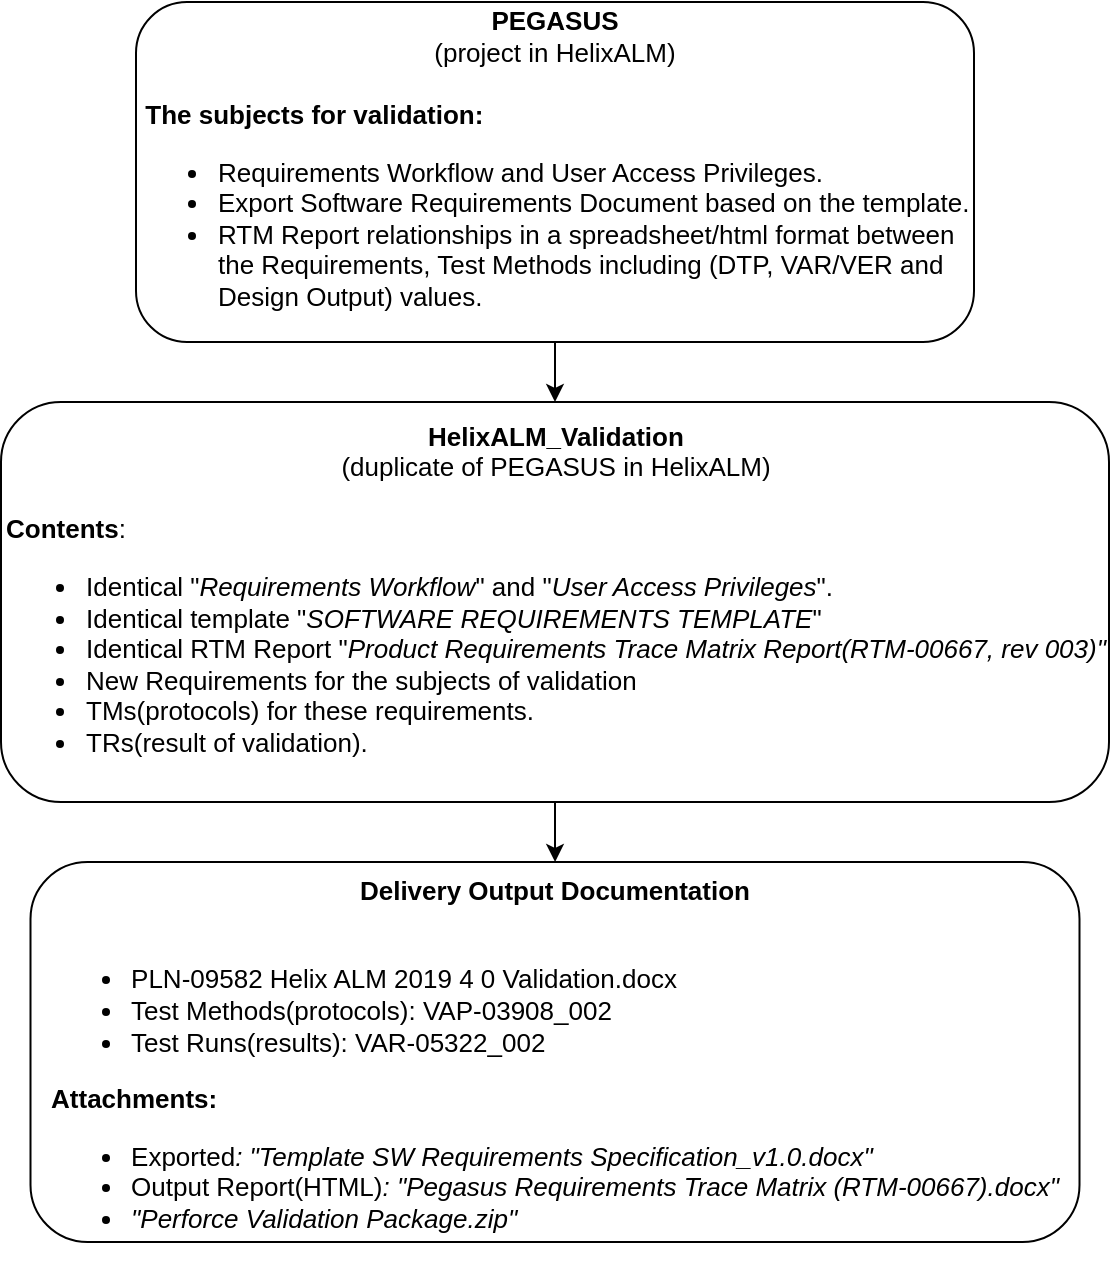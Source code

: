 <mxfile version="20.0.2" type="github">
  <diagram id="C5RBs43oDa-KdzZeNtuy" name="Page-1">
    <mxGraphModel dx="1221" dy="644" grid="1" gridSize="10" guides="1" tooltips="1" connect="1" arrows="1" fold="1" page="1" pageScale="1" pageWidth="827" pageHeight="1169" math="0" shadow="0">
      <root>
        <mxCell id="WIyWlLk6GJQsqaUBKTNV-0" />
        <mxCell id="WIyWlLk6GJQsqaUBKTNV-1" parent="WIyWlLk6GJQsqaUBKTNV-0" />
        <mxCell id="2WO6uv_OmHzfUVvAE4A4-0" value="" style="edgeStyle=orthogonalEdgeStyle;rounded=0;orthogonalLoop=1;jettySize=auto;html=1;" parent="WIyWlLk6GJQsqaUBKTNV-1" source="xjIx5pmZvu1iZp6TSP_3-0" target="xjIx5pmZvu1iZp6TSP_3-1" edge="1">
          <mxGeometry relative="1" as="geometry" />
        </mxCell>
        <mxCell id="xjIx5pmZvu1iZp6TSP_3-0" value="&lt;font style=&quot;font-size: 13px;&quot;&gt;&lt;b style=&quot;&quot;&gt;PEGASUS &lt;/b&gt;&lt;br&gt;(project in HelixALM)&lt;br&gt;&lt;br&gt;&lt;div style=&quot;text-align: left;&quot;&gt;&lt;span style=&quot;background-color: initial;&quot;&gt;&lt;span style=&quot;white-space: pre;&quot;&gt;	&lt;/span&gt;&lt;b&gt;The subjects for validation:&lt;/b&gt;&lt;/span&gt;&lt;/div&gt;&lt;div style=&quot;text-align: left;&quot;&gt;&lt;/div&gt;&lt;/font&gt;&lt;ul style=&quot;font-size: 13px;&quot;&gt;&lt;li style=&quot;text-align: left;&quot;&gt;&lt;font style=&quot;font-size: 13px;&quot;&gt;Requirements Workflow and User Access Privileges.&lt;/font&gt;&lt;/li&gt;&lt;li style=&quot;text-align: left;&quot;&gt;&lt;font style=&quot;font-size: 13px;&quot;&gt;Export Software Requirements Document based on the template.&lt;/font&gt;&lt;/li&gt;&lt;li style=&quot;text-align: left;&quot;&gt;&lt;font style=&quot;font-size: 13px;&quot;&gt;&lt;font style=&quot;font-size: 13px;&quot;&gt;RTM Report&amp;nbsp;relationships in a spreadsheet/html format between the Requirements, Test Methods including&amp;nbsp;&lt;/font&gt;(DTP, VAR/VER and&lt;br&gt;Design Output) values.&lt;/font&gt;&lt;/li&gt;&lt;/ul&gt;" style="rounded=1;whiteSpace=wrap;html=1;" parent="WIyWlLk6GJQsqaUBKTNV-1" vertex="1">
          <mxGeometry x="211" y="10" width="419" height="170" as="geometry" />
        </mxCell>
        <mxCell id="rFrP117XFuvYWXzCR-oH-1" value="" style="edgeStyle=orthogonalEdgeStyle;rounded=0;orthogonalLoop=1;jettySize=auto;html=1;" edge="1" parent="WIyWlLk6GJQsqaUBKTNV-1" source="xjIx5pmZvu1iZp6TSP_3-1" target="rFrP117XFuvYWXzCR-oH-0">
          <mxGeometry relative="1" as="geometry" />
        </mxCell>
        <mxCell id="xjIx5pmZvu1iZp6TSP_3-1" value="&lt;font style=&quot;font-size: 13px;&quot;&gt;&lt;b&gt;HelixALM_Validation &lt;/b&gt;&lt;br&gt;(duplicate of PEGASUS in HelixALM)&lt;br&gt;&lt;br&gt;&lt;/font&gt;&lt;div style=&quot;text-align: left; font-size: 13px;&quot;&gt;&lt;font style=&quot;font-size: 13px;&quot;&gt;&lt;span style=&quot;&quot;&gt;	&lt;/span&gt;&lt;b&gt;Contents&lt;/b&gt;:&lt;br&gt;&lt;/font&gt;&lt;/div&gt;&lt;ul style=&quot;font-size: 13px;&quot;&gt;&lt;li style=&quot;text-align: left;&quot;&gt;&lt;font style=&quot;font-size: 13px;&quot;&gt;Identical &quot;&lt;i&gt;Requirements Workflow&lt;/i&gt;&quot; and &quot;&lt;i&gt;User Access Privileges&lt;/i&gt;&quot;.&lt;/font&gt;&lt;/li&gt;&lt;li style=&quot;text-align: left;&quot;&gt;&lt;font style=&quot;font-size: 13px;&quot;&gt;Identical template &quot;&lt;i&gt;SOFTWARE REQUIREMENTS TEMPLATE&lt;/i&gt;&quot;&lt;/font&gt;&lt;/li&gt;&lt;li style=&quot;text-align: left;&quot;&gt;&lt;font style=&quot;font-size: 13px;&quot;&gt;Identical RTM Report &quot;&lt;i&gt;Product Requirements Trace Matrix Report(RTM-00667, rev 003)&quot;&lt;/i&gt;&lt;/font&gt;&lt;/li&gt;&lt;li style=&quot;text-align: left;&quot;&gt;&lt;font style=&quot;font-size: 13px;&quot;&gt;New Requirements for the subjects of validation&lt;/font&gt;&lt;/li&gt;&lt;li style=&quot;text-align: left;&quot;&gt;&lt;font style=&quot;font-size: 13px;&quot;&gt;TMs(protocols) for these requirements.&lt;/font&gt;&lt;/li&gt;&lt;li style=&quot;text-align: left;&quot;&gt;&lt;font style=&quot;font-size: 13px;&quot;&gt;TRs(result of validation).&lt;/font&gt;&lt;/li&gt;&lt;/ul&gt;" style="rounded=1;whiteSpace=wrap;html=1;" parent="WIyWlLk6GJQsqaUBKTNV-1" vertex="1">
          <mxGeometry x="143.5" y="210" width="554" height="200" as="geometry" />
        </mxCell>
        <mxCell id="rFrP117XFuvYWXzCR-oH-0" value="&lt;font style=&quot;font-size: 13px;&quot;&gt;&lt;b&gt;&lt;br&gt;Delivery Output Documentation&lt;/b&gt;&lt;br&gt;&lt;br&gt;&lt;/font&gt;&lt;ul style=&quot;font-size: 13px;&quot;&gt;&lt;li style=&quot;text-align: left;&quot;&gt;&lt;font style=&quot;font-size: 13px;&quot;&gt;PLN-09582 Helix ALM 2019 4 0 Validation.docx&lt;br&gt;&lt;/font&gt;&lt;/li&gt;&lt;li style=&quot;text-align: left;&quot;&gt;&lt;font style=&quot;font-size: 13px;&quot;&gt;Test Methods(protocols): VAP-03908_002&amp;nbsp;&lt;/font&gt;&lt;/li&gt;&lt;li style=&quot;text-align: left;&quot;&gt;&lt;font style=&quot;font-size: 13px;&quot;&gt;Test Runs(results): VAR-05322_002&lt;/font&gt;&lt;/li&gt;&lt;/ul&gt;&lt;div style=&quot;text-align: left; font-size: 13px;&quot;&gt;&lt;b&gt;&lt;font style=&quot;font-size: 13px;&quot;&gt;Attachments:&lt;/font&gt;&lt;/b&gt;&lt;/div&gt;&lt;ul style=&quot;font-size: 13px;&quot;&gt;&lt;li style=&quot;text-align: left;&quot;&gt;&lt;font style=&quot;font-size: 13px;&quot;&gt;&lt;span style=&quot;background-color: initial;&quot;&gt;&lt;span style=&quot;font-family: Arial, sans-serif;&quot;&gt;Exported&lt;i&gt;: &quot;Template&amp;nbsp;&lt;/i&gt;&lt;/span&gt;&lt;/span&gt;&lt;i style=&quot;background-color: initial;&quot;&gt;&lt;span style=&quot;mso-bidi-font-size:11.0pt;font-family:&amp;quot;Arial&amp;quot;,sans-serif&quot;&gt;SW Requirements Specification_v1.0.docx&quot;&lt;/span&gt;&lt;/i&gt;&lt;/font&gt;&lt;/li&gt;&lt;li style=&quot;text-align: left;&quot;&gt;&lt;font style=&quot;font-size: 13px;&quot;&gt;&lt;span style=&quot;background-color: initial;&quot;&gt;&lt;span style=&quot;font-family: Arial, sans-serif;&quot;&gt;Output Report(HTML)&lt;i&gt;: &quot;Pegasus&amp;nbsp;&lt;/i&gt;&lt;/span&gt;&lt;/span&gt;&lt;i style=&quot;background-color: initial;&quot;&gt;&lt;span style=&quot;mso-bidi-font-size:11.0pt;font-family:&amp;quot;Arial&amp;quot;,sans-serif&quot;&gt;Requirements Trace Matrix (RTM-00667).docx&quot;&lt;/span&gt;&lt;/i&gt;&lt;/font&gt;&lt;/li&gt;&lt;li style=&quot;text-align: left;&quot;&gt;&lt;font style=&quot;font-size: 13px;&quot;&gt;&lt;i style=&quot;background-color: initial;&quot;&gt;&lt;span style=&quot;mso-bidi-font-size:11.0pt;font-family:&amp;quot;Arial&amp;quot;,sans-serif&quot;&gt;&quot;Perforce&amp;nbsp;&lt;/span&gt;&lt;/i&gt;&lt;i style=&quot;background-color: initial;&quot;&gt;&lt;span style=&quot;mso-bidi-font-size:11.0pt;font-family:&amp;quot;Arial&amp;quot;,sans-serif&quot;&gt;Validation Package.zip&quot;&lt;/span&gt;&lt;/i&gt;&lt;/font&gt;&lt;/li&gt;&lt;/ul&gt;" style="rounded=1;whiteSpace=wrap;html=1;" vertex="1" parent="WIyWlLk6GJQsqaUBKTNV-1">
          <mxGeometry x="158.25" y="440" width="524.5" height="190" as="geometry" />
        </mxCell>
      </root>
    </mxGraphModel>
  </diagram>
</mxfile>
